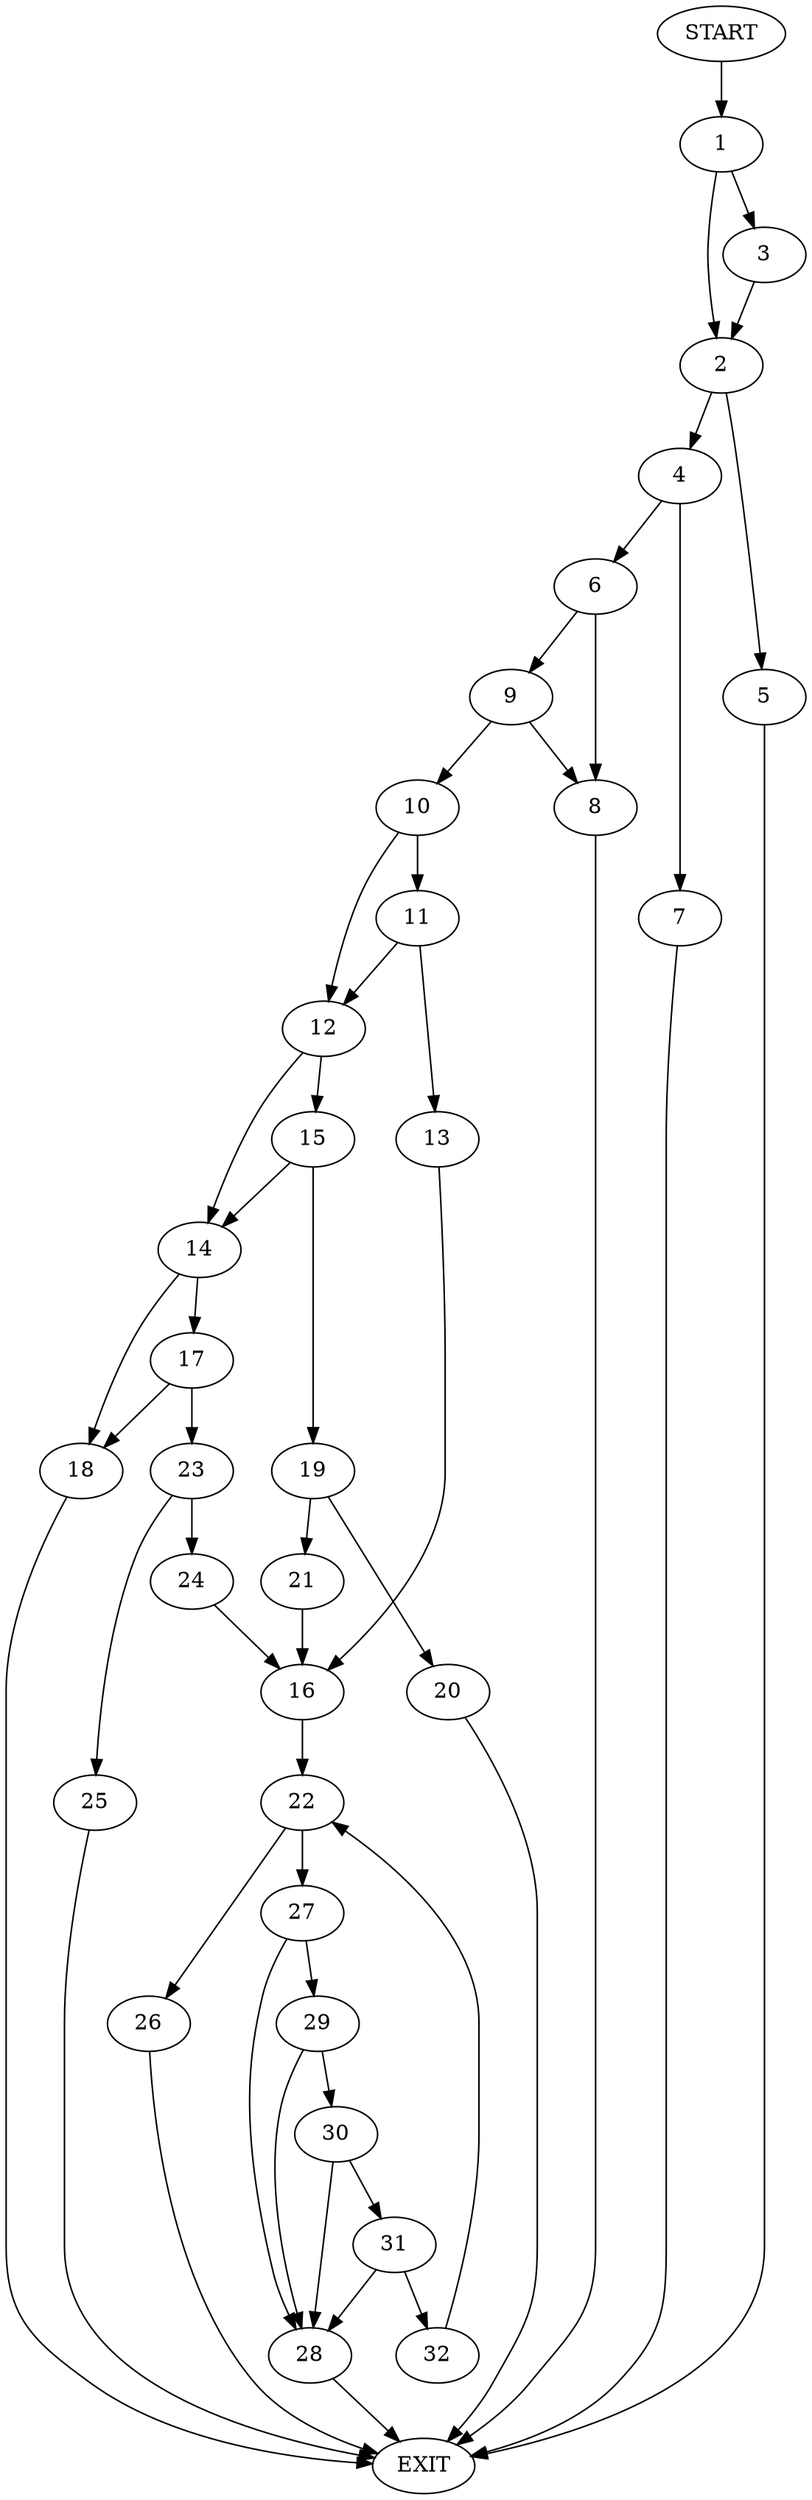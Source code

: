 digraph {
0 [label="START"]
33 [label="EXIT"]
0 -> 1
1 -> 2
1 -> 3
3 -> 2
2 -> 4
2 -> 5
5 -> 33
4 -> 6
4 -> 7
6 -> 8
6 -> 9
7 -> 33
9 -> 8
9 -> 10
8 -> 33
10 -> 11
10 -> 12
11 -> 12
11 -> 13
12 -> 14
12 -> 15
13 -> 16
14 -> 17
14 -> 18
15 -> 19
15 -> 14
19 -> 20
19 -> 21
20 -> 33
21 -> 16
16 -> 22
17 -> 23
17 -> 18
18 -> 33
23 -> 24
23 -> 25
25 -> 33
24 -> 16
22 -> 26
22 -> 27
26 -> 33
27 -> 28
27 -> 29
29 -> 30
29 -> 28
28 -> 33
30 -> 28
30 -> 31
31 -> 32
31 -> 28
32 -> 22
}
